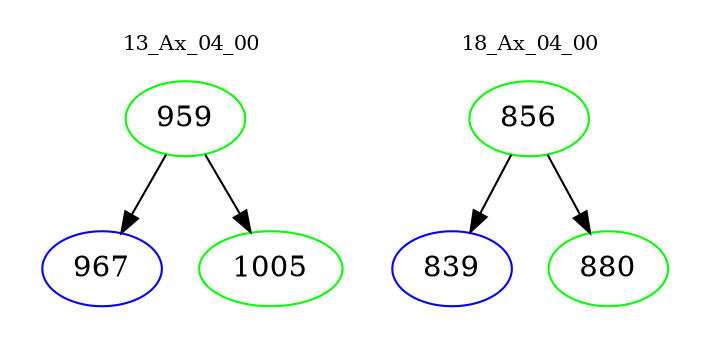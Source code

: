 digraph{
subgraph cluster_0 {
color = white
label = "13_Ax_04_00";
fontsize=10;
T0_959 [label="959", color="green"]
T0_959 -> T0_967 [color="black"]
T0_967 [label="967", color="blue"]
T0_959 -> T0_1005 [color="black"]
T0_1005 [label="1005", color="green"]
}
subgraph cluster_1 {
color = white
label = "18_Ax_04_00";
fontsize=10;
T1_856 [label="856", color="green"]
T1_856 -> T1_839 [color="black"]
T1_839 [label="839", color="blue"]
T1_856 -> T1_880 [color="black"]
T1_880 [label="880", color="green"]
}
}
